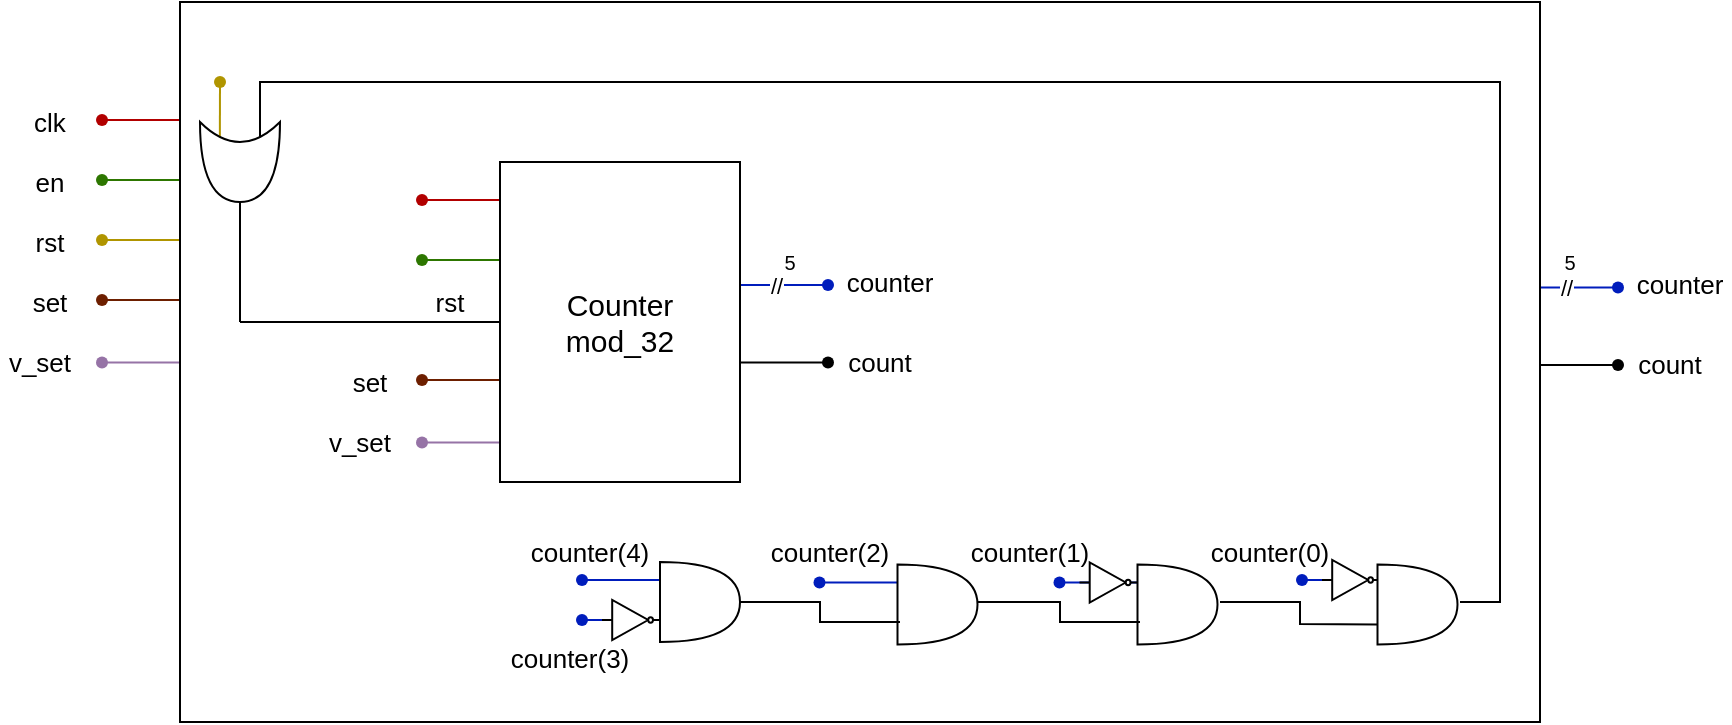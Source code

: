 <mxfile version="24.7.17">
  <diagram name="Pagina-1" id="Rz9OJnhix7Ch0VEKGgnG">
    <mxGraphModel dx="1306" dy="947" grid="1" gridSize="10" guides="1" tooltips="1" connect="1" arrows="1" fold="1" page="1" pageScale="1" pageWidth="827" pageHeight="1169" math="0" shadow="0">
      <root>
        <mxCell id="0" />
        <mxCell id="1" parent="0" />
        <mxCell id="1GS9c19QVV5tGs9QhvXW-1" value="" style="endArrow=none;html=1;rounded=0;fillColor=#e51400;strokeColor=#B20000;movable=1;resizable=1;rotatable=1;deletable=1;editable=1;locked=0;connectable=1;" parent="1" source="1GS9c19QVV5tGs9QhvXW-2" edge="1">
          <mxGeometry width="50" height="50" relative="1" as="geometry">
            <mxPoint x="179" y="379" as="sourcePoint" />
            <mxPoint x="209" y="379" as="targetPoint" />
          </mxGeometry>
        </mxCell>
        <mxCell id="1GS9c19QVV5tGs9QhvXW-2" value="" style="shape=waypoint;sketch=0;fillStyle=solid;size=6;pointerEvents=1;points=[];fillColor=#e51400;resizable=1;rotatable=1;perimeter=centerPerimeter;snapToPoint=1;strokeColor=#B20000;rotation=90;movable=1;deletable=1;editable=1;locked=0;connectable=1;fontColor=#ffffff;" parent="1" vertex="1">
          <mxGeometry x="151" y="369" width="20" height="20" as="geometry" />
        </mxCell>
        <mxCell id="1GS9c19QVV5tGs9QhvXW-3" value="&lt;font style=&quot;font-size: 13px;&quot;&gt;rst&lt;/font&gt;" style="text;html=1;align=center;verticalAlign=middle;whiteSpace=wrap;rounded=0;movable=1;resizable=1;rotatable=1;deletable=1;editable=1;locked=0;connectable=1;" parent="1" vertex="1">
          <mxGeometry x="120" y="430" width="30" height="20" as="geometry" />
        </mxCell>
        <mxCell id="1GS9c19QVV5tGs9QhvXW-4" value="&lt;font style=&quot;font-size: 13px;&quot;&gt;set&lt;/font&gt;" style="text;html=1;align=center;verticalAlign=middle;whiteSpace=wrap;rounded=0;movable=1;resizable=1;rotatable=1;deletable=1;editable=1;locked=0;connectable=1;" parent="1" vertex="1">
          <mxGeometry x="120" y="460" width="30" height="20" as="geometry" />
        </mxCell>
        <mxCell id="1GS9c19QVV5tGs9QhvXW-5" value="" style="group;rotation=90;movable=1;resizable=1;rotatable=1;deletable=1;editable=1;locked=0;connectable=1;" parent="1" vertex="1" connectable="0">
          <mxGeometry x="170" y="440" width="20" height="57.5" as="geometry" />
        </mxCell>
        <mxCell id="1GS9c19QVV5tGs9QhvXW-6" value="" style="endArrow=none;html=1;rounded=0;fillColor=#a0522d;strokeColor=#6D1F00;movable=1;resizable=1;rotatable=1;deletable=1;editable=1;locked=0;connectable=1;" parent="1GS9c19QVV5tGs9QhvXW-5" source="1GS9c19QVV5tGs9QhvXW-7" edge="1">
          <mxGeometry width="50" height="50" relative="1" as="geometry">
            <mxPoint x="9" y="29" as="sourcePoint" />
            <mxPoint x="39" y="29" as="targetPoint" />
          </mxGeometry>
        </mxCell>
        <mxCell id="1GS9c19QVV5tGs9QhvXW-7" value="" style="shape=waypoint;sketch=0;fillStyle=solid;size=6;pointerEvents=1;points=[];fillColor=#a0522d;resizable=1;rotatable=1;perimeter=centerPerimeter;snapToPoint=1;strokeColor=#6D1F00;rotation=90;movable=1;deletable=1;editable=1;locked=0;connectable=1;fontColor=#ffffff;" parent="1GS9c19QVV5tGs9QhvXW-5" vertex="1">
          <mxGeometry x="-19" y="19" width="20" height="20" as="geometry" />
        </mxCell>
        <mxCell id="1GS9c19QVV5tGs9QhvXW-8" value="" style="group;rotation=90;flipH=1;movable=1;resizable=1;rotatable=1;deletable=1;editable=1;locked=0;connectable=1;" parent="1" vertex="1" connectable="0">
          <mxGeometry x="890" y="472.5" width="20" height="57.5" as="geometry" />
        </mxCell>
        <mxCell id="1GS9c19QVV5tGs9QhvXW-9" value="" style="endArrow=none;html=1;rounded=0;fillColor=#e1d5e7;strokeColor=#000000;movable=1;resizable=1;rotatable=1;deletable=1;editable=1;locked=0;connectable=1;" parent="1GS9c19QVV5tGs9QhvXW-8" source="1GS9c19QVV5tGs9QhvXW-10" edge="1">
          <mxGeometry width="50" height="50" relative="1" as="geometry">
            <mxPoint x="11" y="29" as="sourcePoint" />
            <mxPoint x="-19" y="29" as="targetPoint" />
          </mxGeometry>
        </mxCell>
        <mxCell id="1GS9c19QVV5tGs9QhvXW-10" value="" style="shape=waypoint;sketch=0;fillStyle=solid;size=6;pointerEvents=1;points=[];fillColor=#e1d5e7;resizable=1;rotatable=1;perimeter=centerPerimeter;snapToPoint=1;strokeColor=#000000;rotation=90;movable=1;deletable=1;editable=1;locked=0;connectable=1;" parent="1GS9c19QVV5tGs9QhvXW-8" vertex="1">
          <mxGeometry x="19" y="19" width="20" height="20" as="geometry" />
        </mxCell>
        <mxCell id="1GS9c19QVV5tGs9QhvXW-11" value="&lt;font style=&quot;font-size: 13px;&quot;&gt;clk&lt;/font&gt;" style="text;html=1;align=center;verticalAlign=middle;whiteSpace=wrap;rounded=0;movable=1;resizable=1;rotatable=1;deletable=1;editable=1;locked=0;connectable=1;" parent="1" vertex="1">
          <mxGeometry x="120" y="370" width="30" height="20" as="geometry" />
        </mxCell>
        <mxCell id="1GS9c19QVV5tGs9QhvXW-12" value="" style="group;rotation=90;movable=1;resizable=1;rotatable=1;deletable=1;editable=1;locked=0;connectable=1;" parent="1" vertex="1" connectable="0">
          <mxGeometry x="170" y="471.25" width="20" height="57.5" as="geometry" />
        </mxCell>
        <mxCell id="1GS9c19QVV5tGs9QhvXW-13" value="" style="endArrow=none;html=1;rounded=0;fillColor=#e1d5e7;strokeColor=#9673a6;movable=1;resizable=1;rotatable=1;deletable=1;editable=1;locked=0;connectable=1;" parent="1GS9c19QVV5tGs9QhvXW-12" source="1GS9c19QVV5tGs9QhvXW-14" edge="1">
          <mxGeometry width="50" height="50" relative="1" as="geometry">
            <mxPoint x="9" y="29" as="sourcePoint" />
            <mxPoint x="39" y="29" as="targetPoint" />
          </mxGeometry>
        </mxCell>
        <mxCell id="1GS9c19QVV5tGs9QhvXW-14" value="" style="shape=waypoint;sketch=0;fillStyle=solid;size=6;pointerEvents=1;points=[];fillColor=#e1d5e7;resizable=1;rotatable=1;perimeter=centerPerimeter;snapToPoint=1;strokeColor=#9673a6;rotation=90;movable=1;deletable=1;editable=1;locked=0;connectable=1;" parent="1GS9c19QVV5tGs9QhvXW-12" vertex="1">
          <mxGeometry x="-19" y="19" width="20" height="20" as="geometry" />
        </mxCell>
        <mxCell id="1GS9c19QVV5tGs9QhvXW-15" value="&lt;font style=&quot;font-size: 13px;&quot;&gt;en&lt;/font&gt;" style="text;html=1;align=center;verticalAlign=middle;whiteSpace=wrap;rounded=0;movable=1;resizable=1;rotatable=1;deletable=1;editable=1;locked=0;connectable=1;" parent="1" vertex="1">
          <mxGeometry x="120" y="400" width="30" height="20" as="geometry" />
        </mxCell>
        <mxCell id="1GS9c19QVV5tGs9QhvXW-16" value="" style="group;rotation=90;movable=1;resizable=1;rotatable=1;deletable=1;editable=1;locked=0;connectable=1;" parent="1" vertex="1" connectable="0">
          <mxGeometry x="170" y="410" width="20" height="57.5" as="geometry" />
        </mxCell>
        <mxCell id="1GS9c19QVV5tGs9QhvXW-17" value="" style="endArrow=none;html=1;rounded=0;fillColor=#e3c800;strokeColor=#B09500;movable=1;resizable=1;rotatable=1;deletable=1;editable=1;locked=0;connectable=1;" parent="1GS9c19QVV5tGs9QhvXW-16" source="1GS9c19QVV5tGs9QhvXW-18" edge="1">
          <mxGeometry width="50" height="50" relative="1" as="geometry">
            <mxPoint x="9" y="29" as="sourcePoint" />
            <mxPoint x="39" y="29" as="targetPoint" />
          </mxGeometry>
        </mxCell>
        <mxCell id="1GS9c19QVV5tGs9QhvXW-18" value="" style="shape=waypoint;sketch=0;fillStyle=solid;size=6;pointerEvents=1;points=[];fillColor=#e3c800;resizable=1;rotatable=1;perimeter=centerPerimeter;snapToPoint=1;strokeColor=#B09500;rotation=90;movable=1;deletable=1;editable=1;locked=0;connectable=1;fontColor=#000000;" parent="1GS9c19QVV5tGs9QhvXW-16" vertex="1">
          <mxGeometry x="-19" y="19" width="20" height="20" as="geometry" />
        </mxCell>
        <mxCell id="1GS9c19QVV5tGs9QhvXW-19" value="&lt;font style=&quot;font-size: 13px;&quot;&gt;count&lt;/font&gt;" style="text;html=1;align=center;verticalAlign=middle;whiteSpace=wrap;rounded=0;movable=1;resizable=1;rotatable=1;deletable=1;editable=1;locked=0;connectable=1;" parent="1" vertex="1">
          <mxGeometry x="925" y="491.25" width="40" height="20" as="geometry" />
        </mxCell>
        <mxCell id="1GS9c19QVV5tGs9QhvXW-20" value="&lt;font style=&quot;font-size: 13px;&quot;&gt;counter&lt;/font&gt;" style="text;html=1;align=center;verticalAlign=middle;whiteSpace=wrap;rounded=0;" parent="1" vertex="1">
          <mxGeometry x="925" y="451.25" width="50" height="20" as="geometry" />
        </mxCell>
        <mxCell id="1GS9c19QVV5tGs9QhvXW-21" value="&lt;font style=&quot;font-size: 13px;&quot;&gt;v_set&lt;/font&gt;" style="text;html=1;align=center;verticalAlign=middle;whiteSpace=wrap;rounded=0;movable=1;resizable=1;rotatable=1;deletable=1;editable=1;locked=0;connectable=1;" parent="1" vertex="1">
          <mxGeometry x="110" y="490" width="40" height="20" as="geometry" />
        </mxCell>
        <mxCell id="1GS9c19QVV5tGs9QhvXW-22" value="" style="group;rotation=90;movable=1;resizable=1;rotatable=1;deletable=1;editable=1;locked=0;connectable=1;" parent="1" vertex="1" connectable="0">
          <mxGeometry x="170" y="380" width="20" height="57.5" as="geometry" />
        </mxCell>
        <mxCell id="1GS9c19QVV5tGs9QhvXW-23" value="" style="endArrow=none;html=1;rounded=0;fillColor=#60a917;strokeColor=#2D7600;movable=1;resizable=1;rotatable=1;deletable=1;editable=1;locked=0;connectable=1;" parent="1GS9c19QVV5tGs9QhvXW-22" source="1GS9c19QVV5tGs9QhvXW-24" edge="1">
          <mxGeometry width="50" height="50" relative="1" as="geometry">
            <mxPoint x="9" y="29" as="sourcePoint" />
            <mxPoint x="39" y="29" as="targetPoint" />
          </mxGeometry>
        </mxCell>
        <mxCell id="1GS9c19QVV5tGs9QhvXW-24" value="" style="shape=waypoint;sketch=0;fillStyle=solid;size=6;pointerEvents=1;points=[];fillColor=#60a917;resizable=1;rotatable=1;perimeter=centerPerimeter;snapToPoint=1;strokeColor=#2D7600;rotation=90;movable=1;deletable=1;editable=1;locked=0;connectable=1;fontColor=#ffffff;" parent="1GS9c19QVV5tGs9QhvXW-22" vertex="1">
          <mxGeometry x="-19" y="19" width="20" height="20" as="geometry" />
        </mxCell>
        <mxCell id="1GS9c19QVV5tGs9QhvXW-25" value="" style="group;rotation=90;flipH=1;movable=1;resizable=1;rotatable=1;deletable=1;editable=1;locked=0;connectable=1;" parent="1" vertex="1" connectable="0">
          <mxGeometry x="890" y="433.75" width="20" height="57.5" as="geometry" />
        </mxCell>
        <mxCell id="1GS9c19QVV5tGs9QhvXW-26" value="" style="endArrow=none;html=1;rounded=0;fillColor=#0050ef;strokeColor=#001DBC;movable=1;resizable=1;rotatable=1;deletable=1;editable=1;locked=0;connectable=1;" parent="1GS9c19QVV5tGs9QhvXW-25" source="1GS9c19QVV5tGs9QhvXW-28" edge="1">
          <mxGeometry width="50" height="50" relative="1" as="geometry">
            <mxPoint x="11" y="29" as="sourcePoint" />
            <mxPoint x="-19" y="29" as="targetPoint" />
          </mxGeometry>
        </mxCell>
        <mxCell id="1GS9c19QVV5tGs9QhvXW-27" value="//" style="edgeLabel;html=1;align=center;verticalAlign=middle;resizable=1;points=[];movable=1;rotatable=1;deletable=1;editable=1;locked=0;connectable=1;" parent="1GS9c19QVV5tGs9QhvXW-26" vertex="1" connectable="0">
          <mxGeometry x="0.107" relative="1" as="geometry">
            <mxPoint as="offset" />
          </mxGeometry>
        </mxCell>
        <mxCell id="1GS9c19QVV5tGs9QhvXW-28" value="" style="shape=waypoint;sketch=0;fillStyle=solid;size=6;pointerEvents=1;points=[];fillColor=#0050ef;resizable=1;rotatable=1;perimeter=centerPerimeter;snapToPoint=1;strokeColor=#001DBC;rotation=90;movable=1;deletable=1;editable=1;locked=0;connectable=1;fontColor=#ffffff;" parent="1GS9c19QVV5tGs9QhvXW-25" vertex="1">
          <mxGeometry x="19" y="19" width="20" height="20" as="geometry" />
        </mxCell>
        <mxCell id="1GS9c19QVV5tGs9QhvXW-29" value="" style="rounded=0;whiteSpace=wrap;html=1;movable=1;resizable=1;rotatable=1;deletable=1;editable=1;locked=0;connectable=1;" parent="1" vertex="1">
          <mxGeometry x="200" y="320" width="680" height="360" as="geometry" />
        </mxCell>
        <mxCell id="1GS9c19QVV5tGs9QhvXW-30" value="" style="group;rotation=90;movable=1;resizable=1;rotatable=1;deletable=1;editable=1;locked=0;connectable=1;" parent="1" vertex="1" connectable="0">
          <mxGeometry x="770" y="580" width="31" height="57.5" as="geometry" />
        </mxCell>
        <mxCell id="1GS9c19QVV5tGs9QhvXW-31" value="" style="shape=waypoint;sketch=0;fillStyle=solid;size=6;pointerEvents=1;points=[];fillColor=#0050ef;resizable=1;rotatable=1;perimeter=centerPerimeter;snapToPoint=1;strokeColor=#001DBC;rotation=90;movable=1;deletable=1;editable=1;locked=0;connectable=1;fontColor=#ffffff;" parent="1GS9c19QVV5tGs9QhvXW-30" vertex="1">
          <mxGeometry x="-19" y="19" width="20" height="20" as="geometry" />
        </mxCell>
        <mxCell id="1GS9c19QVV5tGs9QhvXW-32" value="" style="endArrow=none;html=1;rounded=0;fillColor=#0050ef;strokeColor=#001DBC;movable=1;resizable=1;rotatable=1;deletable=1;editable=1;locked=0;connectable=1;" parent="1GS9c19QVV5tGs9QhvXW-30" source="1GS9c19QVV5tGs9QhvXW-31" edge="1">
          <mxGeometry width="50" height="50" relative="1" as="geometry">
            <mxPoint x="9" y="29" as="sourcePoint" />
            <mxPoint x="39" y="29" as="targetPoint" />
          </mxGeometry>
        </mxCell>
        <mxCell id="1GS9c19QVV5tGs9QhvXW-33" value="" style="verticalLabelPosition=bottom;shadow=0;dashed=0;align=center;html=1;verticalAlign=top;shape=mxgraph.electrical.logic_gates.inverter_2;movable=1;resizable=1;rotatable=1;deletable=1;editable=1;locked=0;connectable=1;" parent="1GS9c19QVV5tGs9QhvXW-30" vertex="1">
          <mxGeometry x="1" y="19" width="30" height="20" as="geometry" />
        </mxCell>
        <mxCell id="1GS9c19QVV5tGs9QhvXW-34" value="&lt;font style=&quot;font-size: 13px;&quot;&gt;rst&lt;/font&gt;" style="text;html=1;align=center;verticalAlign=middle;whiteSpace=wrap;rounded=0;movable=1;resizable=1;rotatable=1;deletable=1;editable=1;locked=0;connectable=1;" parent="1" vertex="1">
          <mxGeometry x="320" y="460" width="30" height="20" as="geometry" />
        </mxCell>
        <mxCell id="1GS9c19QVV5tGs9QhvXW-35" value="&lt;font style=&quot;font-size: 10px;&quot;&gt;5&lt;/font&gt;" style="text;html=1;align=center;verticalAlign=middle;whiteSpace=wrap;rounded=0;movable=1;resizable=1;rotatable=1;deletable=1;editable=1;locked=0;connectable=1;" parent="1" vertex="1">
          <mxGeometry x="880" y="445" width="30" height="10" as="geometry" />
        </mxCell>
        <mxCell id="1GS9c19QVV5tGs9QhvXW-36" value="&lt;font style=&quot;font-size: 13px;&quot;&gt;set&lt;/font&gt;" style="text;html=1;align=center;verticalAlign=middle;whiteSpace=wrap;rounded=0;movable=1;resizable=1;rotatable=1;deletable=1;editable=1;locked=0;connectable=1;" parent="1" vertex="1">
          <mxGeometry x="280" y="500" width="30" height="20" as="geometry" />
        </mxCell>
        <mxCell id="1GS9c19QVV5tGs9QhvXW-37" value="&lt;font style=&quot;font-size: 13px;&quot;&gt;v_set&lt;/font&gt;" style="text;html=1;align=center;verticalAlign=middle;whiteSpace=wrap;rounded=0;movable=1;resizable=1;rotatable=1;deletable=1;editable=1;locked=0;connectable=1;" parent="1" vertex="1">
          <mxGeometry x="270" y="530" width="40" height="20" as="geometry" />
        </mxCell>
        <mxCell id="1GS9c19QVV5tGs9QhvXW-38" value="&lt;font style=&quot;font-size: 13px;&quot;&gt;count&lt;/font&gt;" style="text;html=1;align=center;verticalAlign=middle;whiteSpace=wrap;rounded=0;movable=1;resizable=1;rotatable=1;deletable=1;editable=1;locked=0;connectable=1;" parent="1" vertex="1">
          <mxGeometry x="530" y="490" width="40" height="20" as="geometry" />
        </mxCell>
        <mxCell id="1GS9c19QVV5tGs9QhvXW-39" value="&lt;font style=&quot;font-size: 13px;&quot;&gt;counter&lt;/font&gt;" style="text;html=1;align=center;verticalAlign=middle;whiteSpace=wrap;rounded=0;movable=1;resizable=1;rotatable=1;deletable=1;editable=1;locked=0;connectable=1;" parent="1" vertex="1">
          <mxGeometry x="530" y="450" width="50" height="20" as="geometry" />
        </mxCell>
        <mxCell id="1GS9c19QVV5tGs9QhvXW-40" value="&lt;font style=&quot;font-size: 10px;&quot;&gt;5&lt;/font&gt;" style="text;html=1;align=center;verticalAlign=middle;whiteSpace=wrap;rounded=0;movable=1;resizable=1;rotatable=1;deletable=1;editable=1;locked=0;connectable=1;" parent="1" vertex="1">
          <mxGeometry x="490" y="445" width="30" height="10" as="geometry" />
        </mxCell>
        <mxCell id="1GS9c19QVV5tGs9QhvXW-41" value="" style="group;rotation=90;movable=1;resizable=1;rotatable=1;deletable=1;editable=1;locked=0;connectable=1;" parent="1" vertex="1" connectable="0">
          <mxGeometry x="330" y="390" width="20" height="57.5" as="geometry" />
        </mxCell>
        <mxCell id="1GS9c19QVV5tGs9QhvXW-42" value="" style="endArrow=none;html=1;rounded=0;fillColor=#e51400;strokeColor=#B20000;movable=1;resizable=1;rotatable=1;deletable=1;editable=1;locked=0;connectable=1;" parent="1GS9c19QVV5tGs9QhvXW-41" source="1GS9c19QVV5tGs9QhvXW-43" edge="1">
          <mxGeometry width="50" height="50" relative="1" as="geometry">
            <mxPoint x="9" y="29" as="sourcePoint" />
            <mxPoint x="39" y="29" as="targetPoint" />
          </mxGeometry>
        </mxCell>
        <mxCell id="1GS9c19QVV5tGs9QhvXW-43" value="" style="shape=waypoint;sketch=0;fillStyle=solid;size=6;pointerEvents=1;points=[];fillColor=#e51400;resizable=1;rotatable=1;perimeter=centerPerimeter;snapToPoint=1;strokeColor=#B20000;rotation=90;movable=1;deletable=1;editable=1;locked=0;connectable=1;fontColor=#ffffff;" parent="1GS9c19QVV5tGs9QhvXW-41" vertex="1">
          <mxGeometry x="-19" y="19" width="20" height="20" as="geometry" />
        </mxCell>
        <mxCell id="1GS9c19QVV5tGs9QhvXW-44" value="" style="group;rotation=90;movable=1;resizable=1;rotatable=1;deletable=1;editable=1;locked=0;connectable=1;" parent="1" vertex="1" connectable="0">
          <mxGeometry x="330" y="420" width="20" height="57.5" as="geometry" />
        </mxCell>
        <mxCell id="1GS9c19QVV5tGs9QhvXW-45" value="" style="endArrow=none;html=1;rounded=0;fillColor=#60a917;strokeColor=#2D7600;movable=1;resizable=1;rotatable=1;deletable=1;editable=1;locked=0;connectable=1;" parent="1GS9c19QVV5tGs9QhvXW-44" source="1GS9c19QVV5tGs9QhvXW-46" edge="1">
          <mxGeometry width="50" height="50" relative="1" as="geometry">
            <mxPoint x="9" y="29" as="sourcePoint" />
            <mxPoint x="39" y="29" as="targetPoint" />
          </mxGeometry>
        </mxCell>
        <mxCell id="1GS9c19QVV5tGs9QhvXW-46" value="" style="shape=waypoint;sketch=0;fillStyle=solid;size=6;pointerEvents=1;points=[];fillColor=#60a917;resizable=1;rotatable=1;perimeter=centerPerimeter;snapToPoint=1;strokeColor=#2D7600;rotation=90;movable=1;deletable=1;editable=1;locked=0;connectable=1;fontColor=#ffffff;" parent="1GS9c19QVV5tGs9QhvXW-44" vertex="1">
          <mxGeometry x="-19" y="19" width="20" height="20" as="geometry" />
        </mxCell>
        <mxCell id="1GS9c19QVV5tGs9QhvXW-47" value="" style="group;rotation=90;movable=1;resizable=1;rotatable=1;deletable=1;editable=1;locked=0;connectable=1;" parent="1" vertex="1" connectable="0">
          <mxGeometry x="330" y="480" width="20" height="57.5" as="geometry" />
        </mxCell>
        <mxCell id="1GS9c19QVV5tGs9QhvXW-48" value="" style="endArrow=none;html=1;rounded=0;fillColor=#a0522d;strokeColor=#6D1F00;movable=1;resizable=1;rotatable=1;deletable=1;editable=1;locked=0;connectable=1;" parent="1GS9c19QVV5tGs9QhvXW-47" source="1GS9c19QVV5tGs9QhvXW-49" edge="1">
          <mxGeometry width="50" height="50" relative="1" as="geometry">
            <mxPoint x="9" y="29" as="sourcePoint" />
            <mxPoint x="39" y="29" as="targetPoint" />
          </mxGeometry>
        </mxCell>
        <mxCell id="1GS9c19QVV5tGs9QhvXW-49" value="" style="shape=waypoint;sketch=0;fillStyle=solid;size=6;pointerEvents=1;points=[];fillColor=#a0522d;resizable=1;rotatable=1;perimeter=centerPerimeter;snapToPoint=1;strokeColor=#6D1F00;rotation=90;movable=1;deletable=1;editable=1;locked=0;connectable=1;fontColor=#ffffff;" parent="1GS9c19QVV5tGs9QhvXW-47" vertex="1">
          <mxGeometry x="-19" y="19" width="20" height="20" as="geometry" />
        </mxCell>
        <mxCell id="1GS9c19QVV5tGs9QhvXW-50" value="" style="group;rotation=90;movable=1;resizable=1;rotatable=1;deletable=1;editable=1;locked=0;connectable=1;" parent="1" vertex="1" connectable="0">
          <mxGeometry x="330" y="511.25" width="20" height="57.5" as="geometry" />
        </mxCell>
        <mxCell id="1GS9c19QVV5tGs9QhvXW-51" value="" style="endArrow=none;html=1;rounded=0;fillColor=#e1d5e7;strokeColor=#9673a6;movable=1;resizable=1;rotatable=1;deletable=1;editable=1;locked=0;connectable=1;" parent="1GS9c19QVV5tGs9QhvXW-50" source="1GS9c19QVV5tGs9QhvXW-52" edge="1">
          <mxGeometry width="50" height="50" relative="1" as="geometry">
            <mxPoint x="9" y="29" as="sourcePoint" />
            <mxPoint x="39" y="29" as="targetPoint" />
          </mxGeometry>
        </mxCell>
        <mxCell id="1GS9c19QVV5tGs9QhvXW-52" value="" style="shape=waypoint;sketch=0;fillStyle=solid;size=6;pointerEvents=1;points=[];fillColor=#e1d5e7;resizable=1;rotatable=1;perimeter=centerPerimeter;snapToPoint=1;strokeColor=#9673a6;rotation=90;movable=1;deletable=1;editable=1;locked=0;connectable=1;" parent="1GS9c19QVV5tGs9QhvXW-50" vertex="1">
          <mxGeometry x="-19" y="19" width="20" height="20" as="geometry" />
        </mxCell>
        <mxCell id="1GS9c19QVV5tGs9QhvXW-53" value="" style="endArrow=none;html=1;rounded=0;entryX=0;entryY=0.5;entryDx=0;entryDy=0;movable=1;resizable=1;rotatable=1;deletable=1;editable=1;locked=0;connectable=1;" parent="1" target="1GS9c19QVV5tGs9QhvXW-97" edge="1">
          <mxGeometry width="50" height="50" relative="1" as="geometry">
            <mxPoint x="230" y="480" as="sourcePoint" />
            <mxPoint x="440" y="460" as="targetPoint" />
          </mxGeometry>
        </mxCell>
        <mxCell id="1GS9c19QVV5tGs9QhvXW-57" value="" style="group;rotation=90;movable=1;resizable=1;rotatable=1;deletable=1;editable=1;locked=0;connectable=1;" parent="1" vertex="1" connectable="0">
          <mxGeometry x="410" y="600" width="30" height="57.5" as="geometry" />
        </mxCell>
        <mxCell id="1GS9c19QVV5tGs9QhvXW-58" value="" style="endArrow=none;html=1;rounded=0;fillColor=#0050ef;strokeColor=#001DBC;movable=1;resizable=1;rotatable=1;deletable=1;editable=1;locked=0;connectable=1;" parent="1GS9c19QVV5tGs9QhvXW-57" source="1GS9c19QVV5tGs9QhvXW-102" edge="1">
          <mxGeometry width="50" height="50" relative="1" as="geometry">
            <mxPoint x="9" y="29" as="sourcePoint" />
            <mxPoint x="39" y="29" as="targetPoint" />
          </mxGeometry>
        </mxCell>
        <mxCell id="1GS9c19QVV5tGs9QhvXW-59" value="" style="shape=waypoint;sketch=0;fillStyle=solid;size=6;pointerEvents=1;points=[];fillColor=#0050ef;resizable=1;rotatable=1;perimeter=centerPerimeter;snapToPoint=1;strokeColor=#001DBC;rotation=90;movable=1;deletable=1;editable=1;locked=0;connectable=1;fontColor=#ffffff;" parent="1GS9c19QVV5tGs9QhvXW-57" vertex="1">
          <mxGeometry x="-19" y="19" width="20" height="20" as="geometry" />
        </mxCell>
        <mxCell id="1GS9c19QVV5tGs9QhvXW-102" value="" style="verticalLabelPosition=bottom;shadow=0;dashed=0;align=center;html=1;verticalAlign=top;shape=mxgraph.electrical.logic_gates.inverter_2;movable=1;resizable=1;rotatable=1;deletable=1;editable=1;locked=0;connectable=1;" parent="1GS9c19QVV5tGs9QhvXW-57" vertex="1">
          <mxGeometry x="1" y="19" width="30" height="20" as="geometry" />
        </mxCell>
        <mxCell id="1GS9c19QVV5tGs9QhvXW-103" value="" style="endArrow=none;html=1;rounded=0;fillColor=#0050ef;strokeColor=#001DBC;movable=1;resizable=1;rotatable=1;deletable=1;editable=1;locked=0;connectable=1;" parent="1GS9c19QVV5tGs9QhvXW-57" source="1GS9c19QVV5tGs9QhvXW-59" target="1GS9c19QVV5tGs9QhvXW-102" edge="1">
          <mxGeometry width="50" height="50" relative="1" as="geometry">
            <mxPoint x="401" y="629" as="sourcePoint" />
            <mxPoint x="449" y="629" as="targetPoint" />
          </mxGeometry>
        </mxCell>
        <mxCell id="1GS9c19QVV5tGs9QhvXW-62" value="" style="group;movable=1;resizable=1;rotatable=1;deletable=1;editable=1;locked=0;connectable=1;" parent="1" vertex="1" connectable="0">
          <mxGeometry x="391.25" y="598.75" width="88.75" height="41.25" as="geometry" />
        </mxCell>
        <mxCell id="1GS9c19QVV5tGs9QhvXW-63" value="" style="group;rotation=90;movable=1;resizable=1;rotatable=1;deletable=1;editable=1;locked=0;connectable=1;" parent="1GS9c19QVV5tGs9QhvXW-62" vertex="1" connectable="0">
          <mxGeometry x="18.75" y="-18.75" width="20" height="57.5" as="geometry" />
        </mxCell>
        <mxCell id="1GS9c19QVV5tGs9QhvXW-64" value="" style="endArrow=none;html=1;rounded=0;fillColor=#0050ef;strokeColor=#001DBC;movable=1;resizable=1;rotatable=1;deletable=1;editable=1;locked=0;connectable=1;" parent="1GS9c19QVV5tGs9QhvXW-63" source="1GS9c19QVV5tGs9QhvXW-65" edge="1">
          <mxGeometry width="50" height="50" relative="1" as="geometry">
            <mxPoint x="9" y="29" as="sourcePoint" />
            <mxPoint x="39" y="29" as="targetPoint" />
          </mxGeometry>
        </mxCell>
        <mxCell id="1GS9c19QVV5tGs9QhvXW-65" value="" style="shape=waypoint;sketch=0;fillStyle=solid;size=6;pointerEvents=1;points=[];fillColor=#0050ef;resizable=1;rotatable=1;perimeter=centerPerimeter;snapToPoint=1;strokeColor=#001DBC;rotation=90;movable=1;deletable=1;editable=1;locked=0;connectable=1;fontColor=#ffffff;" parent="1GS9c19QVV5tGs9QhvXW-63" vertex="1">
          <mxGeometry x="-19" y="19" width="20" height="20" as="geometry" />
        </mxCell>
        <mxCell id="1GS9c19QVV5tGs9QhvXW-66" value="" style="shape=or;whiteSpace=wrap;html=1;movable=1;resizable=1;rotatable=1;deletable=1;editable=1;locked=0;connectable=1;" parent="1GS9c19QVV5tGs9QhvXW-62" vertex="1">
          <mxGeometry x="48.75" y="1.25" width="40" height="40" as="geometry" />
        </mxCell>
        <mxCell id="1GS9c19QVV5tGs9QhvXW-67" value="" style="group;movable=1;resizable=1;rotatable=1;deletable=1;editable=1;locked=0;connectable=1;" parent="1" vertex="1" connectable="0">
          <mxGeometry x="510" y="600" width="88.75" height="41.25" as="geometry" />
        </mxCell>
        <mxCell id="1GS9c19QVV5tGs9QhvXW-68" value="" style="group;rotation=90;movable=1;resizable=1;rotatable=1;deletable=1;editable=1;locked=0;connectable=1;" parent="1GS9c19QVV5tGs9QhvXW-67" vertex="1" connectable="0">
          <mxGeometry x="18.75" y="-18.75" width="20" height="57.5" as="geometry" />
        </mxCell>
        <mxCell id="1GS9c19QVV5tGs9QhvXW-69" value="" style="endArrow=none;html=1;rounded=0;fillColor=#0050ef;strokeColor=#001DBC;movable=1;resizable=1;rotatable=1;deletable=1;editable=1;locked=0;connectable=1;" parent="1GS9c19QVV5tGs9QhvXW-68" source="1GS9c19QVV5tGs9QhvXW-70" edge="1">
          <mxGeometry width="50" height="50" relative="1" as="geometry">
            <mxPoint x="9" y="29" as="sourcePoint" />
            <mxPoint x="39" y="29" as="targetPoint" />
          </mxGeometry>
        </mxCell>
        <mxCell id="1GS9c19QVV5tGs9QhvXW-70" value="" style="shape=waypoint;sketch=0;fillStyle=solid;size=6;pointerEvents=1;points=[];fillColor=#0050ef;resizable=1;rotatable=1;perimeter=centerPerimeter;snapToPoint=1;strokeColor=#001DBC;rotation=90;movable=1;deletable=1;editable=1;locked=0;connectable=1;fontColor=#ffffff;" parent="1GS9c19QVV5tGs9QhvXW-68" vertex="1">
          <mxGeometry x="-19" y="19" width="20" height="20" as="geometry" />
        </mxCell>
        <mxCell id="1GS9c19QVV5tGs9QhvXW-71" value="" style="shape=or;whiteSpace=wrap;html=1;movable=1;resizable=1;rotatable=1;deletable=1;editable=1;locked=0;connectable=1;" parent="1GS9c19QVV5tGs9QhvXW-67" vertex="1">
          <mxGeometry x="48.75" y="1.25" width="40" height="40" as="geometry" />
        </mxCell>
        <mxCell id="1GS9c19QVV5tGs9QhvXW-72" value="" style="group;movable=1;resizable=1;rotatable=1;deletable=1;editable=1;locked=0;connectable=1;" parent="1" vertex="1" connectable="0">
          <mxGeometry x="630" y="600" width="88.75" height="41.25" as="geometry" />
        </mxCell>
        <mxCell id="1GS9c19QVV5tGs9QhvXW-73" value="" style="group;rotation=90;movable=1;resizable=1;rotatable=1;deletable=1;editable=1;locked=0;connectable=1;" parent="1GS9c19QVV5tGs9QhvXW-72" vertex="1" connectable="0">
          <mxGeometry x="18.75" y="-18.75" width="31" height="57.5" as="geometry" />
        </mxCell>
        <mxCell id="1GS9c19QVV5tGs9QhvXW-74" value="" style="shape=waypoint;sketch=0;fillStyle=solid;size=6;pointerEvents=1;points=[];fillColor=#0050ef;resizable=1;rotatable=1;perimeter=centerPerimeter;snapToPoint=1;strokeColor=#001DBC;rotation=90;movable=1;deletable=1;editable=1;locked=0;connectable=1;fontColor=#ffffff;" parent="1GS9c19QVV5tGs9QhvXW-73" vertex="1">
          <mxGeometry x="-19" y="19" width="20" height="20" as="geometry" />
        </mxCell>
        <mxCell id="1GS9c19QVV5tGs9QhvXW-75" value="" style="endArrow=none;html=1;rounded=0;fillColor=#0050ef;strokeColor=#001DBC;movable=1;resizable=1;rotatable=1;deletable=1;editable=1;locked=0;connectable=1;" parent="1GS9c19QVV5tGs9QhvXW-73" source="1GS9c19QVV5tGs9QhvXW-74" edge="1">
          <mxGeometry width="50" height="50" relative="1" as="geometry">
            <mxPoint x="9" y="29" as="sourcePoint" />
            <mxPoint x="39" y="29" as="targetPoint" />
          </mxGeometry>
        </mxCell>
        <mxCell id="1GS9c19QVV5tGs9QhvXW-76" value="" style="verticalLabelPosition=bottom;shadow=0;dashed=0;align=center;html=1;verticalAlign=top;shape=mxgraph.electrical.logic_gates.inverter_2;movable=1;resizable=1;rotatable=1;deletable=1;editable=1;locked=0;connectable=1;" parent="1GS9c19QVV5tGs9QhvXW-73" vertex="1">
          <mxGeometry x="1" y="19" width="30" height="20" as="geometry" />
        </mxCell>
        <mxCell id="1GS9c19QVV5tGs9QhvXW-77" value="&lt;font style=&quot;font-size: 13px;&quot;&gt;counter(1)&lt;/font&gt;" style="text;html=1;align=center;verticalAlign=middle;whiteSpace=wrap;rounded=0;movable=1;resizable=1;rotatable=1;deletable=1;editable=1;locked=0;connectable=1;" parent="1GS9c19QVV5tGs9QhvXW-73" vertex="1">
          <mxGeometry x="-49" y="3.75" width="50" height="20" as="geometry" />
        </mxCell>
        <mxCell id="1GS9c19QVV5tGs9QhvXW-78" value="" style="shape=or;whiteSpace=wrap;html=1;movable=1;resizable=1;rotatable=1;deletable=1;editable=1;locked=0;connectable=1;" parent="1GS9c19QVV5tGs9QhvXW-72" vertex="1">
          <mxGeometry x="48.75" y="1.25" width="40" height="40" as="geometry" />
        </mxCell>
        <mxCell id="1GS9c19QVV5tGs9QhvXW-79" value="" style="group;movable=1;resizable=1;rotatable=1;deletable=1;editable=1;locked=0;connectable=1;" parent="1" vertex="1" connectable="0">
          <mxGeometry x="750" y="600" width="88.75" height="41.25" as="geometry" />
        </mxCell>
        <mxCell id="1GS9c19QVV5tGs9QhvXW-80" value="" style="shape=or;whiteSpace=wrap;html=1;movable=1;resizable=1;rotatable=1;deletable=1;editable=1;locked=0;connectable=1;" parent="1GS9c19QVV5tGs9QhvXW-79" vertex="1">
          <mxGeometry x="48.75" y="1.25" width="40" height="40" as="geometry" />
        </mxCell>
        <mxCell id="1GS9c19QVV5tGs9QhvXW-83" value="&lt;font style=&quot;font-size: 13px;&quot;&gt;counter(4)&lt;/font&gt;" style="text;html=1;align=center;verticalAlign=middle;whiteSpace=wrap;rounded=0;movable=1;resizable=1;rotatable=1;deletable=1;editable=1;locked=0;connectable=1;" parent="1" vertex="1">
          <mxGeometry x="380" y="585" width="50" height="20" as="geometry" />
        </mxCell>
        <mxCell id="1GS9c19QVV5tGs9QhvXW-84" value="&lt;font style=&quot;font-size: 13px;&quot;&gt;counter(2)&lt;/font&gt;" style="text;html=1;align=center;verticalAlign=middle;whiteSpace=wrap;rounded=0;movable=1;resizable=1;rotatable=1;deletable=1;editable=1;locked=0;connectable=1;" parent="1" vertex="1">
          <mxGeometry x="500" y="585" width="50" height="20" as="geometry" />
        </mxCell>
        <mxCell id="1GS9c19QVV5tGs9QhvXW-85" value="&lt;font style=&quot;font-size: 13px;&quot;&gt;counter(0)&lt;/font&gt;" style="text;html=1;align=center;verticalAlign=middle;whiteSpace=wrap;rounded=0;movable=1;resizable=1;rotatable=1;deletable=1;editable=1;locked=0;connectable=1;" parent="1" vertex="1">
          <mxGeometry x="720" y="585" width="50" height="20" as="geometry" />
        </mxCell>
        <mxCell id="1GS9c19QVV5tGs9QhvXW-86" value="" style="endArrow=none;html=1;rounded=0;exitX=1;exitY=0.5;exitDx=0;exitDy=0;exitPerimeter=0;movable=1;resizable=1;rotatable=1;deletable=1;editable=1;locked=0;connectable=1;" parent="1" source="1GS9c19QVV5tGs9QhvXW-66" edge="1">
          <mxGeometry width="50" height="50" relative="1" as="geometry">
            <mxPoint x="510" y="670" as="sourcePoint" />
            <mxPoint x="560" y="630" as="targetPoint" />
            <Array as="points">
              <mxPoint x="520" y="620" />
              <mxPoint x="520" y="630" />
            </Array>
          </mxGeometry>
        </mxCell>
        <mxCell id="1GS9c19QVV5tGs9QhvXW-87" value="" style="endArrow=none;html=1;rounded=0;entryX=0.999;entryY=0.47;entryDx=0;entryDy=0;entryPerimeter=0;movable=1;resizable=1;rotatable=1;deletable=1;editable=1;locked=0;connectable=1;" parent="1" target="1GS9c19QVV5tGs9QhvXW-71" edge="1">
          <mxGeometry width="50" height="50" relative="1" as="geometry">
            <mxPoint x="680" y="630" as="sourcePoint" />
            <mxPoint x="560" y="620" as="targetPoint" />
            <Array as="points">
              <mxPoint x="640" y="630" />
              <mxPoint x="640" y="620" />
            </Array>
          </mxGeometry>
        </mxCell>
        <mxCell id="1GS9c19QVV5tGs9QhvXW-88" value="" style="endArrow=none;html=1;rounded=0;exitX=0;exitY=0.75;exitDx=0;exitDy=0;exitPerimeter=0;movable=1;resizable=1;rotatable=1;deletable=1;editable=1;locked=0;connectable=1;" parent="1" source="1GS9c19QVV5tGs9QhvXW-80" edge="1">
          <mxGeometry width="50" height="50" relative="1" as="geometry">
            <mxPoint x="490" y="670" as="sourcePoint" />
            <mxPoint x="720" y="620" as="targetPoint" />
            <Array as="points">
              <mxPoint x="760" y="631" />
              <mxPoint x="760" y="620" />
            </Array>
          </mxGeometry>
        </mxCell>
        <mxCell id="1GS9c19QVV5tGs9QhvXW-89" value="" style="endArrow=none;html=1;rounded=0;movable=1;resizable=1;rotatable=1;deletable=1;editable=1;locked=0;connectable=1;" parent="1" edge="1">
          <mxGeometry width="50" height="50" relative="1" as="geometry">
            <mxPoint x="230" y="480" as="sourcePoint" />
            <mxPoint x="840" y="620" as="targetPoint" />
            <Array as="points">
              <mxPoint x="230" y="420" />
              <mxPoint x="240" y="390" />
              <mxPoint x="240" y="360" />
              <mxPoint x="860" y="360" />
              <mxPoint x="860" y="620" />
            </Array>
          </mxGeometry>
        </mxCell>
        <mxCell id="1GS9c19QVV5tGs9QhvXW-90" value="" style="group;rotation=90;flipH=1;movable=1;resizable=1;rotatable=1;deletable=1;editable=1;locked=0;connectable=1;" parent="1" vertex="1" connectable="0">
          <mxGeometry x="495" y="432.5" width="20" height="57.5" as="geometry" />
        </mxCell>
        <mxCell id="1GS9c19QVV5tGs9QhvXW-91" value="" style="endArrow=none;html=1;rounded=0;fillColor=#0050ef;strokeColor=#001DBC;movable=1;resizable=1;rotatable=1;deletable=1;editable=1;locked=0;connectable=1;" parent="1GS9c19QVV5tGs9QhvXW-90" source="1GS9c19QVV5tGs9QhvXW-93" edge="1">
          <mxGeometry width="50" height="50" relative="1" as="geometry">
            <mxPoint x="11" y="29" as="sourcePoint" />
            <mxPoint x="-19" y="29" as="targetPoint" />
          </mxGeometry>
        </mxCell>
        <mxCell id="1GS9c19QVV5tGs9QhvXW-92" value="//" style="edgeLabel;html=1;align=center;verticalAlign=middle;resizable=1;points=[];movable=1;rotatable=1;deletable=1;editable=1;locked=0;connectable=1;" parent="1GS9c19QVV5tGs9QhvXW-91" vertex="1" connectable="0">
          <mxGeometry x="0.107" relative="1" as="geometry">
            <mxPoint as="offset" />
          </mxGeometry>
        </mxCell>
        <mxCell id="1GS9c19QVV5tGs9QhvXW-93" value="" style="shape=waypoint;sketch=0;fillStyle=solid;size=6;pointerEvents=1;points=[];fillColor=#0050ef;resizable=1;rotatable=1;perimeter=centerPerimeter;snapToPoint=1;strokeColor=#001DBC;rotation=90;movable=1;deletable=1;editable=1;locked=0;connectable=1;fontColor=#ffffff;" parent="1GS9c19QVV5tGs9QhvXW-90" vertex="1">
          <mxGeometry x="19" y="19" width="20" height="20" as="geometry" />
        </mxCell>
        <mxCell id="1GS9c19QVV5tGs9QhvXW-94" value="" style="group;rotation=90;flipH=1;movable=1;resizable=1;rotatable=1;deletable=1;editable=1;locked=0;connectable=1;" parent="1" vertex="1" connectable="0">
          <mxGeometry x="495" y="471.25" width="20" height="57.5" as="geometry" />
        </mxCell>
        <mxCell id="1GS9c19QVV5tGs9QhvXW-95" value="" style="endArrow=none;html=1;rounded=0;fillColor=#e1d5e7;strokeColor=#000000;movable=1;resizable=1;rotatable=1;deletable=1;editable=1;locked=0;connectable=1;" parent="1GS9c19QVV5tGs9QhvXW-94" source="1GS9c19QVV5tGs9QhvXW-96" edge="1">
          <mxGeometry width="50" height="50" relative="1" as="geometry">
            <mxPoint x="11" y="29" as="sourcePoint" />
            <mxPoint x="-19" y="29" as="targetPoint" />
          </mxGeometry>
        </mxCell>
        <mxCell id="1GS9c19QVV5tGs9QhvXW-96" value="" style="shape=waypoint;sketch=0;fillStyle=solid;size=6;pointerEvents=1;points=[];fillColor=#e1d5e7;resizable=1;rotatable=1;perimeter=centerPerimeter;snapToPoint=1;strokeColor=#000000;rotation=90;movable=1;deletable=1;editable=1;locked=0;connectable=1;" parent="1GS9c19QVV5tGs9QhvXW-94" vertex="1">
          <mxGeometry x="19" y="19" width="20" height="20" as="geometry" />
        </mxCell>
        <mxCell id="1GS9c19QVV5tGs9QhvXW-97" value="&lt;font style=&quot;font-size: 15px;&quot;&gt;Counter&lt;/font&gt;&lt;div&gt;&lt;font style=&quot;font-size: 15px;&quot;&gt;mod_32&lt;/font&gt;&lt;/div&gt;" style="rounded=0;whiteSpace=wrap;html=1;movable=1;resizable=1;rotatable=1;deletable=1;editable=1;locked=0;connectable=1;" parent="1" vertex="1">
          <mxGeometry x="360" y="400" width="120" height="160" as="geometry" />
        </mxCell>
        <mxCell id="1GS9c19QVV5tGs9QhvXW-98" value="" style="group;flipV=1;movable=1;resizable=1;rotatable=1;deletable=1;editable=1;locked=0;connectable=1;" parent="1" vertex="1" connectable="0">
          <mxGeometry x="210" y="350" width="20" height="57.5" as="geometry" />
        </mxCell>
        <mxCell id="1GS9c19QVV5tGs9QhvXW-99" value="" style="endArrow=none;html=1;rounded=0;fillColor=#e3c800;strokeColor=#B09500;movable=1;resizable=1;rotatable=1;deletable=1;editable=1;locked=0;connectable=1;" parent="1GS9c19QVV5tGs9QhvXW-98" source="1GS9c19QVV5tGs9QhvXW-100" edge="1">
          <mxGeometry width="50" height="50" relative="1" as="geometry">
            <mxPoint x="9.87" y="27.5" as="sourcePoint" />
            <mxPoint x="9.87" y="57.5" as="targetPoint" />
          </mxGeometry>
        </mxCell>
        <mxCell id="1GS9c19QVV5tGs9QhvXW-100" value="" style="shape=waypoint;sketch=0;fillStyle=solid;size=6;pointerEvents=1;points=[];fillColor=#e3c800;resizable=1;rotatable=1;perimeter=centerPerimeter;snapToPoint=1;strokeColor=#B09500;movable=1;deletable=1;editable=1;locked=0;connectable=1;fontColor=#000000;" parent="1GS9c19QVV5tGs9QhvXW-98" vertex="1">
          <mxGeometry width="20" height="20" as="geometry" />
        </mxCell>
        <mxCell id="1GS9c19QVV5tGs9QhvXW-101" value="" style="shape=xor;whiteSpace=wrap;html=1;rotation=90;movable=1;resizable=1;rotatable=1;deletable=1;editable=1;locked=0;connectable=1;" parent="1" vertex="1">
          <mxGeometry x="210" y="380" width="40" height="40" as="geometry" />
        </mxCell>
        <mxCell id="1GS9c19QVV5tGs9QhvXW-60" value="&lt;font style=&quot;font-size: 13px;&quot;&gt;counter(3)&lt;/font&gt;" style="text;html=1;align=center;verticalAlign=middle;whiteSpace=wrap;rounded=0;movable=1;resizable=1;rotatable=1;deletable=1;editable=1;locked=0;connectable=1;" parent="1" vertex="1">
          <mxGeometry x="370" y="637.5" width="50" height="20" as="geometry" />
        </mxCell>
      </root>
    </mxGraphModel>
  </diagram>
</mxfile>
